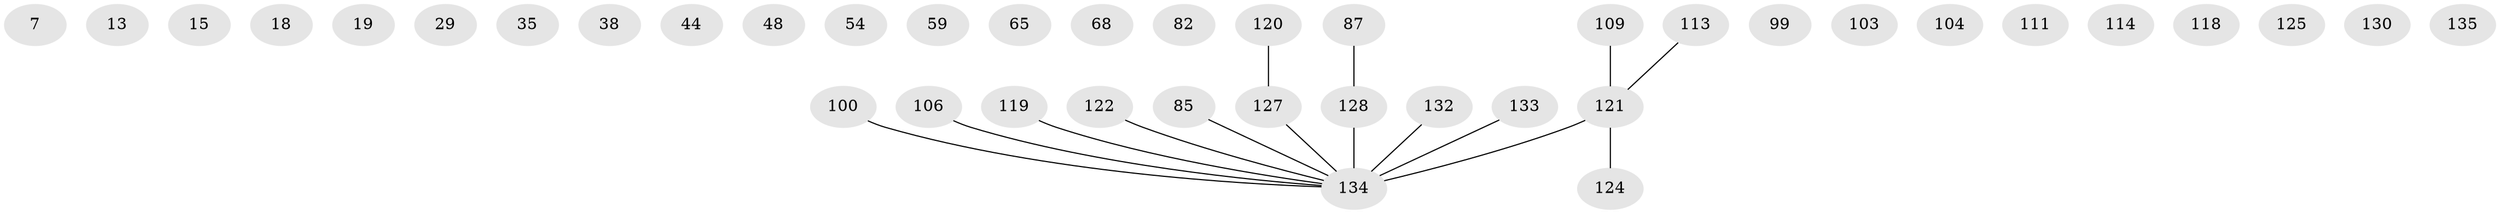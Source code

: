// original degree distribution, {1: 0.25925925925925924, 6: 0.02962962962962963, 0: 0.14814814814814814, 3: 0.18518518518518517, 5: 0.044444444444444446, 4: 0.05925925925925926, 2: 0.2740740740740741}
// Generated by graph-tools (version 1.1) at 2025/42/03/04/25 21:42:54]
// undirected, 40 vertices, 15 edges
graph export_dot {
graph [start="1"]
  node [color=gray90,style=filled];
  7;
  13;
  15;
  18;
  19;
  29;
  35;
  38;
  44;
  48;
  54;
  59;
  65;
  68;
  82;
  85 [super="+77"];
  87 [super="+56+61"];
  99 [super="+3"];
  100;
  103 [super="+97"];
  104;
  106 [super="+46"];
  109 [super="+49+1"];
  111;
  113;
  114;
  118 [super="+41"];
  119 [super="+88"];
  120 [super="+92+6+53"];
  121 [super="+115+102"];
  122;
  124 [super="+79+108+76"];
  125;
  127 [super="+4+86+126"];
  128 [super="+89"];
  130;
  132 [super="+112"];
  133 [super="+67"];
  134 [super="+16+23+55+72+63+129+123+131+110+58+81+84"];
  135 [super="+45"];
  85 -- 134;
  87 -- 128;
  100 -- 134;
  106 -- 134;
  109 -- 121 [weight=4];
  113 -- 121;
  119 -- 134;
  120 -- 127 [weight=2];
  121 -- 134 [weight=6];
  121 -- 124;
  122 -- 134 [weight=3];
  127 -- 134 [weight=6];
  128 -- 134 [weight=7];
  132 -- 134;
  133 -- 134 [weight=3];
}
